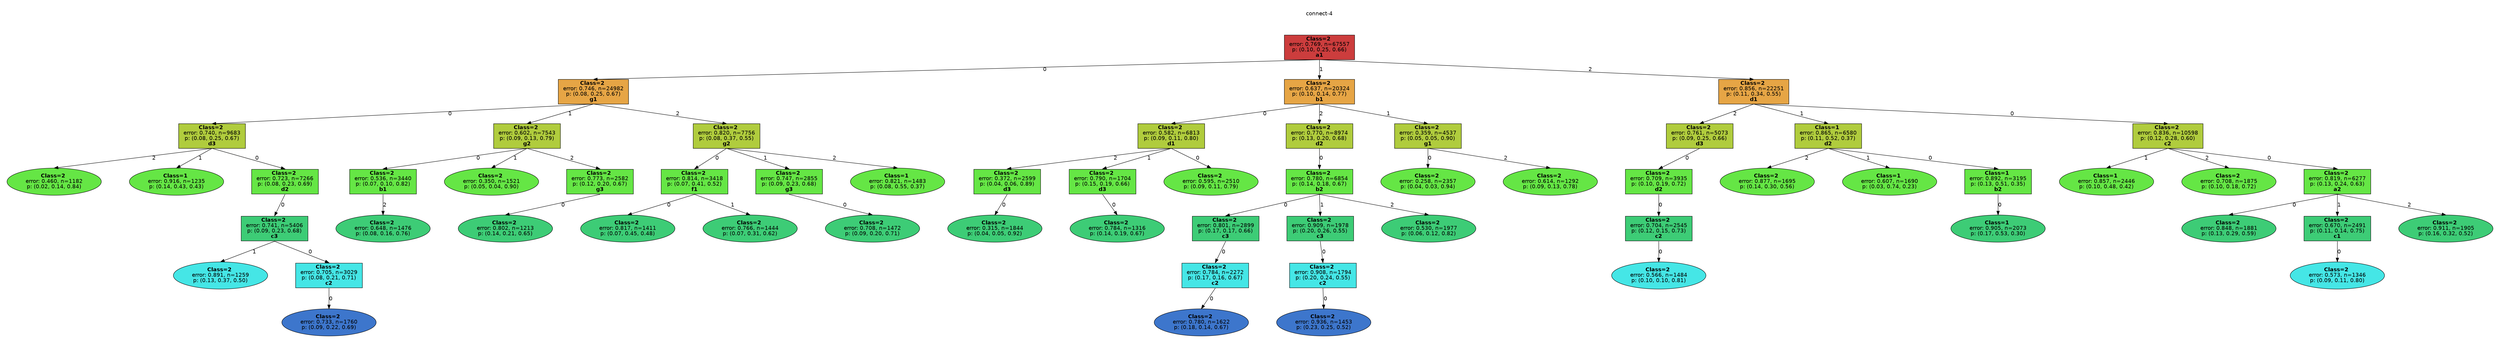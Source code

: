 digraph Tree {
splines=false;
graph [pad=".25", ranksep="0.5", nodesep="1"];
node [shape=rect, style="filled", color="black", fontname="helvetica",fillcolor="white"] ;
edge [fontname="helvetica"] ;
0 [label="connect-4", shape=plaintext];
0:s -> 1:n [style=invis];   
1 [label=<<b> Class=2 </b> <br/> error: 0.769, n=67557 <br/> p: (0.10, 0.25, 0.66) <br/><b>a1</b>>, fillcolor="0.000 0.7 0.800", shape="rect"];
2 [label=<<b> Class=2 </b> <br/> error: 0.746, n=24982 <br/> p: (0.08, 0.25, 0.67) <br/><b>g1</b>>, fillcolor="0.100 0.7 0.900", shape="rect"];
1:s -> 2:n [label="0"] ;
3 [label=<<b> Class=2 </b> <br/> error: 0.740, n=9683 <br/> p: (0.08, 0.25, 0.67) <br/><b>d3</b>>, fillcolor="0.200 0.7 0.800", shape="rect"];
2:s -> 3:n [label="0"] ;
4 [label=<<b> Class=2 </b> <br/> error: 0.460, n=1182 <br/> p: (0.02, 0.14, 0.84) >, fillcolor="0.300 0.7 0.900", shape="oval"];
3:s -> 4:n [label="2"] ;
5 [label=<<b> Class=1 </b> <br/> error: 0.916, n=1235 <br/> p: (0.14, 0.43, 0.43) >, fillcolor="0.300 0.7 0.900", shape="oval"];
3:s -> 5:n [label="1"] ;
6 [label=<<b> Class=2 </b> <br/> error: 0.723, n=7266 <br/> p: (0.08, 0.23, 0.69) <br/><b>d2</b>>, fillcolor="0.300 0.7 0.900", shape="rect"];
3:s -> 6:n [label="0"] ;
7 [label=<<b> Class=2 </b> <br/> error: 0.741, n=5406 <br/> p: (0.09, 0.23, 0.68) <br/><b>c3</b>>, fillcolor="0.400 0.7 0.800", shape="rect"];
6:s -> 7:n [label="0"] ;
8 [label=<<b> Class=2 </b> <br/> error: 0.891, n=1259 <br/> p: (0.13, 0.37, 0.50) >, fillcolor="0.500 0.7 0.900", shape="oval"];
7:s -> 8:n [label="1"] ;
9 [label=<<b> Class=2 </b> <br/> error: 0.705, n=3029 <br/> p: (0.08, 0.21, 0.71) <br/><b>c2</b>>, fillcolor="0.500 0.7 0.900", shape="rect"];
7:s -> 9:n [label="0"] ;
10 [label=<<b> Class=2 </b> <br/> error: 0.733, n=1760 <br/> p: (0.09, 0.22, 0.69) >, fillcolor="0.600 0.7 0.800", shape="oval"];
9:s -> 10:n [label="0"] ;
11 [label=<<b> Class=2 </b> <br/> error: 0.602, n=7543 <br/> p: (0.09, 0.13, 0.79) <br/><b>g2</b>>, fillcolor="0.200 0.7 0.800", shape="rect"];
2:s -> 11:n [label="1"] ;
12 [label=<<b> Class=2 </b> <br/> error: 0.536, n=3440 <br/> p: (0.07, 0.10, 0.82) <br/><b>b1</b>>, fillcolor="0.300 0.7 0.900", shape="rect"];
11:s -> 12:n [label="0"] ;
13 [label=<<b> Class=2 </b> <br/> error: 0.648, n=1476 <br/> p: (0.08, 0.16, 0.76) >, fillcolor="0.400 0.7 0.800", shape="oval"];
12:s -> 13:n [label="2"] ;
14 [label=<<b> Class=2 </b> <br/> error: 0.350, n=1521 <br/> p: (0.05, 0.04, 0.90) >, fillcolor="0.300 0.7 0.900", shape="oval"];
11:s -> 14:n [label="1"] ;
15 [label=<<b> Class=2 </b> <br/> error: 0.773, n=2582 <br/> p: (0.12, 0.20, 0.67) <br/><b>g3</b>>, fillcolor="0.300 0.7 0.900", shape="rect"];
11:s -> 15:n [label="2"] ;
16 [label=<<b> Class=2 </b> <br/> error: 0.802, n=1213 <br/> p: (0.14, 0.21, 0.65) >, fillcolor="0.400 0.7 0.800", shape="oval"];
15:s -> 16:n [label="0"] ;
17 [label=<<b> Class=2 </b> <br/> error: 0.820, n=7756 <br/> p: (0.08, 0.37, 0.55) <br/><b>g2</b>>, fillcolor="0.200 0.7 0.800", shape="rect"];
2:s -> 17:n [label="2"] ;
18 [label=<<b> Class=2 </b> <br/> error: 0.814, n=3418 <br/> p: (0.07, 0.41, 0.52) <br/><b>f1</b>>, fillcolor="0.300 0.7 0.900", shape="rect"];
17:s -> 18:n [label="0"] ;
19 [label=<<b> Class=2 </b> <br/> error: 0.817, n=1411 <br/> p: (0.07, 0.45, 0.48) >, fillcolor="0.400 0.7 0.800", shape="oval"];
18:s -> 19:n [label="0"] ;
20 [label=<<b> Class=2 </b> <br/> error: 0.766, n=1444 <br/> p: (0.07, 0.31, 0.62) >, fillcolor="0.400 0.7 0.800", shape="oval"];
18:s -> 20:n [label="1"] ;
21 [label=<<b> Class=2 </b> <br/> error: 0.747, n=2855 <br/> p: (0.09, 0.23, 0.68) <br/><b>g3</b>>, fillcolor="0.300 0.7 0.900", shape="rect"];
17:s -> 21:n [label="1"] ;
22 [label=<<b> Class=2 </b> <br/> error: 0.708, n=1472 <br/> p: (0.09, 0.20, 0.71) >, fillcolor="0.400 0.7 0.800", shape="oval"];
21:s -> 22:n [label="0"] ;
23 [label=<<b> Class=1 </b> <br/> error: 0.821, n=1483 <br/> p: (0.08, 0.55, 0.37) >, fillcolor="0.300 0.7 0.900", shape="oval"];
17:s -> 23:n [label="2"] ;
24 [label=<<b> Class=2 </b> <br/> error: 0.637, n=20324 <br/> p: (0.10, 0.14, 0.77) <br/><b>b1</b>>, fillcolor="0.100 0.7 0.900", shape="rect"];
1:s -> 24:n [label="1"] ;
25 [label=<<b> Class=2 </b> <br/> error: 0.582, n=6813 <br/> p: (0.09, 0.11, 0.80) <br/><b>d1</b>>, fillcolor="0.200 0.7 0.800", shape="rect"];
24:s -> 25:n [label="0"] ;
26 [label=<<b> Class=2 </b> <br/> error: 0.372, n=2599 <br/> p: (0.04, 0.06, 0.89) <br/><b>d3</b>>, fillcolor="0.300 0.7 0.900", shape="rect"];
25:s -> 26:n [label="2"] ;
27 [label=<<b> Class=2 </b> <br/> error: 0.315, n=1844 <br/> p: (0.04, 0.05, 0.92) >, fillcolor="0.400 0.7 0.800", shape="oval"];
26:s -> 27:n [label="0"] ;
28 [label=<<b> Class=2 </b> <br/> error: 0.790, n=1704 <br/> p: (0.15, 0.19, 0.66) <br/><b>d3</b>>, fillcolor="0.300 0.7 0.900", shape="rect"];
25:s -> 28:n [label="1"] ;
29 [label=<<b> Class=2 </b> <br/> error: 0.784, n=1316 <br/> p: (0.14, 0.19, 0.67) >, fillcolor="0.400 0.7 0.800", shape="oval"];
28:s -> 29:n [label="0"] ;
30 [label=<<b> Class=2 </b> <br/> error: 0.595, n=2510 <br/> p: (0.09, 0.11, 0.79) >, fillcolor="0.300 0.7 0.900", shape="oval"];
25:s -> 30:n [label="0"] ;
31 [label=<<b> Class=2 </b> <br/> error: 0.770, n=8974 <br/> p: (0.13, 0.20, 0.68) <br/><b>d2</b>>, fillcolor="0.200 0.7 0.800", shape="rect"];
24:s -> 31:n [label="2"] ;
32 [label=<<b> Class=2 </b> <br/> error: 0.780, n=6854 <br/> p: (0.14, 0.18, 0.67) <br/><b>b2</b>>, fillcolor="0.300 0.7 0.900", shape="rect"];
31:s -> 32:n [label="0"] ;
33 [label=<<b> Class=2 </b> <br/> error: 0.801, n=2899 <br/> p: (0.17, 0.17, 0.66) <br/><b>c3</b>>, fillcolor="0.400 0.7 0.800", shape="rect"];
32:s -> 33:n [label="0"] ;
34 [label=<<b> Class=2 </b> <br/> error: 0.784, n=2272 <br/> p: (0.17, 0.16, 0.67) <br/><b>c2</b>>, fillcolor="0.500 0.7 0.900", shape="rect"];
33:s -> 34:n [label="0"] ;
35 [label=<<b> Class=2 </b> <br/> error: 0.780, n=1622 <br/> p: (0.18, 0.14, 0.67) >, fillcolor="0.600 0.7 0.800", shape="oval"];
34:s -> 35:n [label="0"] ;
36 [label=<<b> Class=2 </b> <br/> error: 0.909, n=1978 <br/> p: (0.20, 0.26, 0.55) <br/><b>c3</b>>, fillcolor="0.400 0.7 0.800", shape="rect"];
32:s -> 36:n [label="1"] ;
37 [label=<<b> Class=2 </b> <br/> error: 0.908, n=1794 <br/> p: (0.20, 0.24, 0.55) <br/><b>c2</b>>, fillcolor="0.500 0.7 0.900", shape="rect"];
36:s -> 37:n [label="0"] ;
38 [label=<<b> Class=2 </b> <br/> error: 0.936, n=1453 <br/> p: (0.23, 0.25, 0.52) >, fillcolor="0.600 0.7 0.800", shape="oval"];
37:s -> 38:n [label="0"] ;
39 [label=<<b> Class=2 </b> <br/> error: 0.530, n=1977 <br/> p: (0.06, 0.12, 0.82) >, fillcolor="0.400 0.7 0.800", shape="oval"];
32:s -> 39:n [label="2"] ;
40 [label=<<b> Class=2 </b> <br/> error: 0.359, n=4537 <br/> p: (0.05, 0.05, 0.90) <br/><b>g1</b>>, fillcolor="0.200 0.7 0.800", shape="rect"];
24:s -> 40:n [label="1"] ;
41 [label=<<b> Class=2 </b> <br/> error: 0.258, n=2357 <br/> p: (0.04, 0.03, 0.94) >, fillcolor="0.300 0.7 0.900", shape="oval"];
40:s -> 41:n [label="0"] ;
42 [label=<<b> Class=2 </b> <br/> error: 0.614, n=1292 <br/> p: (0.09, 0.13, 0.78) >, fillcolor="0.300 0.7 0.900", shape="oval"];
40:s -> 42:n [label="2"] ;
43 [label=<<b> Class=2 </b> <br/> error: 0.856, n=22251 <br/> p: (0.11, 0.34, 0.55) <br/><b>d1</b>>, fillcolor="0.100 0.7 0.900", shape="rect"];
1:s -> 43:n [label="2"] ;
44 [label=<<b> Class=2 </b> <br/> error: 0.761, n=5073 <br/> p: (0.09, 0.25, 0.66) <br/><b>d3</b>>, fillcolor="0.200 0.7 0.800", shape="rect"];
43:s -> 44:n [label="2"] ;
45 [label=<<b> Class=2 </b> <br/> error: 0.709, n=3935 <br/> p: (0.10, 0.19, 0.72) <br/><b>d2</b>>, fillcolor="0.300 0.7 0.900", shape="rect"];
44:s -> 45:n [label="0"] ;
46 [label=<<b> Class=2 </b> <br/> error: 0.704, n=2545 <br/> p: (0.12, 0.15, 0.73) <br/><b>c2</b>>, fillcolor="0.400 0.7 0.800", shape="rect"];
45:s -> 46:n [label="0"] ;
47 [label=<<b> Class=2 </b> <br/> error: 0.566, n=1484 <br/> p: (0.10, 0.10, 0.81) >, fillcolor="0.500 0.7 0.900", shape="oval"];
46:s -> 47:n [label="0"] ;
48 [label=<<b> Class=1 </b> <br/> error: 0.865, n=6580 <br/> p: (0.11, 0.52, 0.37) <br/><b>d2</b>>, fillcolor="0.200 0.7 0.800", shape="rect"];
43:s -> 48:n [label="1"] ;
49 [label=<<b> Class=2 </b> <br/> error: 0.877, n=1695 <br/> p: (0.14, 0.30, 0.56) >, fillcolor="0.300 0.7 0.900", shape="oval"];
48:s -> 49:n [label="2"] ;
50 [label=<<b> Class=1 </b> <br/> error: 0.607, n=1690 <br/> p: (0.03, 0.74, 0.23) >, fillcolor="0.300 0.7 0.900", shape="oval"];
48:s -> 50:n [label="1"] ;
51 [label=<<b> Class=1 </b> <br/> error: 0.892, n=3195 <br/> p: (0.13, 0.51, 0.35) <br/><b>b2</b>>, fillcolor="0.300 0.7 0.900", shape="rect"];
48:s -> 51:n [label="0"] ;
52 [label=<<b> Class=1 </b> <br/> error: 0.905, n=2073 <br/> p: (0.17, 0.53, 0.30) >, fillcolor="0.400 0.7 0.800", shape="oval"];
51:s -> 52:n [label="0"] ;
53 [label=<<b> Class=2 </b> <br/> error: 0.836, n=10598 <br/> p: (0.12, 0.28, 0.60) <br/><b>c2</b>>, fillcolor="0.200 0.7 0.800", shape="rect"];
43:s -> 53:n [label="0"] ;
54 [label=<<b> Class=1 </b> <br/> error: 0.857, n=2446 <br/> p: (0.10, 0.48, 0.42) >, fillcolor="0.300 0.7 0.900", shape="oval"];
53:s -> 54:n [label="1"] ;
55 [label=<<b> Class=2 </b> <br/> error: 0.708, n=1875 <br/> p: (0.10, 0.18, 0.72) >, fillcolor="0.300 0.7 0.900", shape="oval"];
53:s -> 55:n [label="2"] ;
56 [label=<<b> Class=2 </b> <br/> error: 0.819, n=6277 <br/> p: (0.13, 0.24, 0.63) <br/><b>a2</b>>, fillcolor="0.300 0.7 0.900", shape="rect"];
53:s -> 56:n [label="0"] ;
57 [label=<<b> Class=2 </b> <br/> error: 0.848, n=1881 <br/> p: (0.13, 0.29, 0.59) >, fillcolor="0.400 0.7 0.800", shape="oval"];
56:s -> 57:n [label="0"] ;
58 [label=<<b> Class=2 </b> <br/> error: 0.670, n=2491 <br/> p: (0.11, 0.14, 0.75) <br/><b>c1</b>>, fillcolor="0.400 0.7 0.800", shape="rect"];
56:s -> 58:n [label="1"] ;
59 [label=<<b> Class=2 </b> <br/> error: 0.573, n=1346 <br/> p: (0.09, 0.11, 0.80) >, fillcolor="0.500 0.7 0.900", shape="oval"];
58:s -> 59:n [label="0"] ;
60 [label=<<b> Class=2 </b> <br/> error: 0.911, n=1905 <br/> p: (0.16, 0.32, 0.52) >, fillcolor="0.400 0.7 0.800", shape="oval"];
56:s -> 60:n [label="2"] ;

}
